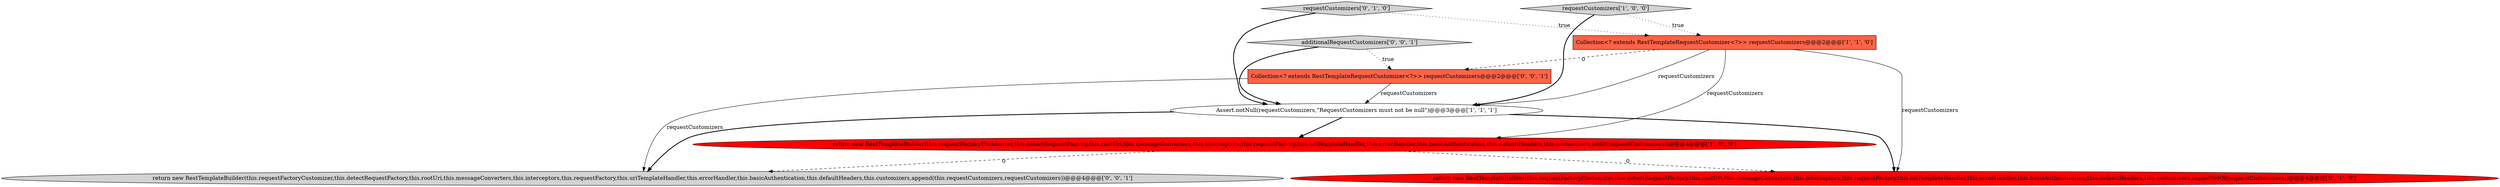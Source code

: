 digraph {
3 [style = filled, label = "Collection<? extends RestTemplateRequestCustomizer<?>> requestCustomizers@@@2@@@['1', '1', '0']", fillcolor = tomato, shape = box image = "AAA0AAABBB1BBB"];
6 [style = filled, label = "additionalRequestCustomizers['0', '0', '1']", fillcolor = lightgray, shape = diamond image = "AAA0AAABBB3BBB"];
0 [style = filled, label = "Assert.notNull(requestCustomizers,\"RequestCustomizers must not be null\")@@@3@@@['1', '1', '1']", fillcolor = white, shape = ellipse image = "AAA0AAABBB1BBB"];
5 [style = filled, label = "requestCustomizers['0', '1', '0']", fillcolor = lightgray, shape = diamond image = "AAA0AAABBB2BBB"];
7 [style = filled, label = "return new RestTemplateBuilder(this.requestFactoryCustomizer,this.detectRequestFactory,this.rootUri,this.messageConverters,this.interceptors,this.requestFactory,this.uriTemplateHandler,this.errorHandler,this.basicAuthentication,this.defaultHeaders,this.customizers,append(this.requestCustomizers,requestCustomizers))@@@4@@@['0', '0', '1']", fillcolor = lightgray, shape = ellipse image = "AAA0AAABBB3BBB"];
1 [style = filled, label = "requestCustomizers['1', '0', '0']", fillcolor = lightgray, shape = diamond image = "AAA0AAABBB1BBB"];
2 [style = filled, label = "return new RestTemplateBuilder(this.requestFactoryCustomizer,this.detectRequestFactory,this.rootUri,this.messageConverters,this.interceptors,this.requestFactory,this.uriTemplateHandler,this.errorHandler,this.basicAuthentication,this.defaultHeaders,this.customizers,setOf(requestCustomizers))@@@4@@@['1', '0', '0']", fillcolor = red, shape = ellipse image = "AAA1AAABBB1BBB"];
4 [style = filled, label = "return new RestTemplateBuilder(this.requestFactoryCustomizer,this.detectRequestFactory,this.rootUri,this.messageConverters,this.interceptors,this.requestFactory,this.uriTemplateHandler,this.errorHandler,this.basicAuthentication,this.defaultHeaders,this.customizers,copiedSetOf(requestCustomizers))@@@4@@@['0', '1', '0']", fillcolor = red, shape = ellipse image = "AAA1AAABBB2BBB"];
8 [style = filled, label = "Collection<? extends RestTemplateRequestCustomizer<?>> requestCustomizers@@@2@@@['0', '0', '1']", fillcolor = tomato, shape = box image = "AAA0AAABBB3BBB"];
3->8 [style = dashed, label="0"];
2->4 [style = dashed, label="0"];
6->0 [style = bold, label=""];
1->0 [style = bold, label=""];
3->4 [style = solid, label="requestCustomizers"];
3->0 [style = solid, label="requestCustomizers"];
5->0 [style = bold, label=""];
5->3 [style = dotted, label="true"];
3->2 [style = solid, label="requestCustomizers"];
0->4 [style = bold, label=""];
6->8 [style = dotted, label="true"];
2->7 [style = dashed, label="0"];
8->7 [style = solid, label="requestCustomizers"];
8->0 [style = solid, label="requestCustomizers"];
0->2 [style = bold, label=""];
0->7 [style = bold, label=""];
1->3 [style = dotted, label="true"];
}
